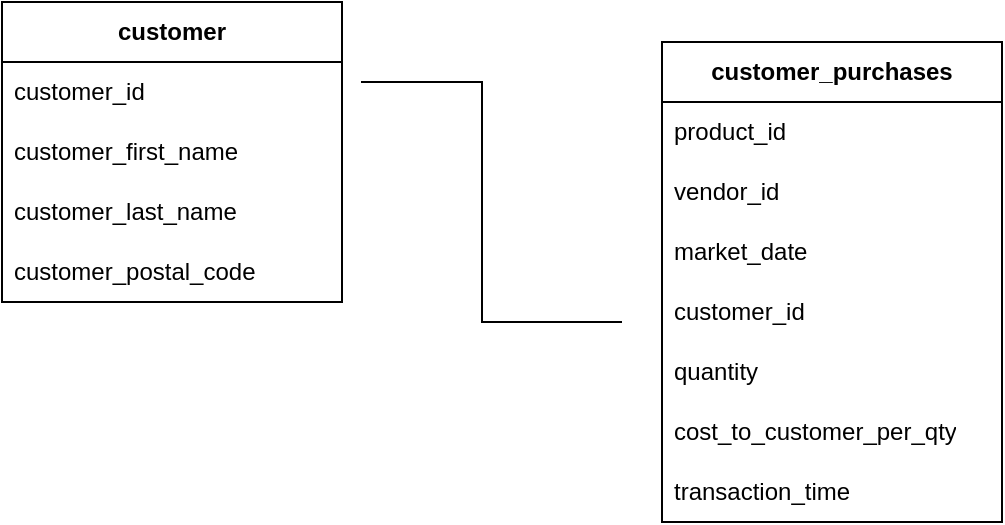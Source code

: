 <mxfile version="26.0.6">
  <diagram name="Page-1" id="8naHgdkzd_9BG4RrhU00">
    <mxGraphModel dx="1050" dy="522" grid="1" gridSize="10" guides="1" tooltips="1" connect="1" arrows="1" fold="1" page="1" pageScale="1" pageWidth="850" pageHeight="1100" math="0" shadow="0">
      <root>
        <mxCell id="0" />
        <mxCell id="1" parent="0" />
        <mxCell id="hcFi3E0c0oblkc54NvXP-9" value="&lt;b&gt;customer&lt;/b&gt;" style="swimlane;fontStyle=0;childLayout=stackLayout;horizontal=1;startSize=30;horizontalStack=0;resizeParent=1;resizeParentMax=0;resizeLast=0;collapsible=1;marginBottom=0;whiteSpace=wrap;html=1;" vertex="1" parent="1">
          <mxGeometry x="120" y="130" width="170" height="150" as="geometry" />
        </mxCell>
        <mxCell id="hcFi3E0c0oblkc54NvXP-10" value="customer_id" style="text;strokeColor=none;fillColor=none;align=left;verticalAlign=middle;spacingLeft=4;spacingRight=4;overflow=hidden;points=[[0,0.5],[1,0.5]];portConstraint=eastwest;rotatable=0;whiteSpace=wrap;html=1;" vertex="1" parent="hcFi3E0c0oblkc54NvXP-9">
          <mxGeometry y="30" width="170" height="30" as="geometry" />
        </mxCell>
        <mxCell id="hcFi3E0c0oblkc54NvXP-11" value="customer_first_name" style="text;strokeColor=none;fillColor=none;align=left;verticalAlign=middle;spacingLeft=4;spacingRight=4;overflow=hidden;points=[[0,0.5],[1,0.5]];portConstraint=eastwest;rotatable=0;whiteSpace=wrap;html=1;" vertex="1" parent="hcFi3E0c0oblkc54NvXP-9">
          <mxGeometry y="60" width="170" height="30" as="geometry" />
        </mxCell>
        <mxCell id="hcFi3E0c0oblkc54NvXP-12" value="customer_last_name" style="text;strokeColor=none;fillColor=none;align=left;verticalAlign=middle;spacingLeft=4;spacingRight=4;overflow=hidden;points=[[0,0.5],[1,0.5]];portConstraint=eastwest;rotatable=0;whiteSpace=wrap;html=1;" vertex="1" parent="hcFi3E0c0oblkc54NvXP-9">
          <mxGeometry y="90" width="170" height="30" as="geometry" />
        </mxCell>
        <mxCell id="hcFi3E0c0oblkc54NvXP-13" value="customer_postal_code" style="text;strokeColor=none;fillColor=none;align=left;verticalAlign=middle;spacingLeft=4;spacingRight=4;overflow=hidden;points=[[0,0.5],[1,0.5]];portConstraint=eastwest;rotatable=0;whiteSpace=wrap;html=1;" vertex="1" parent="hcFi3E0c0oblkc54NvXP-9">
          <mxGeometry y="120" width="170" height="30" as="geometry" />
        </mxCell>
        <mxCell id="hcFi3E0c0oblkc54NvXP-14" value="&lt;b&gt;customer_purchases&lt;/b&gt;" style="swimlane;fontStyle=0;childLayout=stackLayout;horizontal=1;startSize=30;horizontalStack=0;resizeParent=1;resizeParentMax=0;resizeLast=0;collapsible=1;marginBottom=0;whiteSpace=wrap;html=1;" vertex="1" parent="1">
          <mxGeometry x="450" y="150" width="170" height="240" as="geometry" />
        </mxCell>
        <mxCell id="hcFi3E0c0oblkc54NvXP-15" value="product_id" style="text;strokeColor=none;fillColor=none;align=left;verticalAlign=middle;spacingLeft=4;spacingRight=4;overflow=hidden;points=[[0,0.5],[1,0.5]];portConstraint=eastwest;rotatable=0;whiteSpace=wrap;html=1;" vertex="1" parent="hcFi3E0c0oblkc54NvXP-14">
          <mxGeometry y="30" width="170" height="30" as="geometry" />
        </mxCell>
        <mxCell id="hcFi3E0c0oblkc54NvXP-16" value="vendor_id" style="text;strokeColor=none;fillColor=none;align=left;verticalAlign=middle;spacingLeft=4;spacingRight=4;overflow=hidden;points=[[0,0.5],[1,0.5]];portConstraint=eastwest;rotatable=0;whiteSpace=wrap;html=1;" vertex="1" parent="hcFi3E0c0oblkc54NvXP-14">
          <mxGeometry y="60" width="170" height="30" as="geometry" />
        </mxCell>
        <mxCell id="hcFi3E0c0oblkc54NvXP-17" value="market_date" style="text;strokeColor=none;fillColor=none;align=left;verticalAlign=middle;spacingLeft=4;spacingRight=4;overflow=hidden;points=[[0,0.5],[1,0.5]];portConstraint=eastwest;rotatable=0;whiteSpace=wrap;html=1;" vertex="1" parent="hcFi3E0c0oblkc54NvXP-14">
          <mxGeometry y="90" width="170" height="30" as="geometry" />
        </mxCell>
        <mxCell id="hcFi3E0c0oblkc54NvXP-18" value="customer_id" style="text;strokeColor=none;fillColor=none;align=left;verticalAlign=middle;spacingLeft=4;spacingRight=4;overflow=hidden;points=[[0,0.5],[1,0.5]];portConstraint=eastwest;rotatable=0;whiteSpace=wrap;html=1;" vertex="1" parent="hcFi3E0c0oblkc54NvXP-14">
          <mxGeometry y="120" width="170" height="30" as="geometry" />
        </mxCell>
        <mxCell id="hcFi3E0c0oblkc54NvXP-19" value="quantity" style="text;strokeColor=none;fillColor=none;align=left;verticalAlign=middle;spacingLeft=4;spacingRight=4;overflow=hidden;points=[[0,0.5],[1,0.5]];portConstraint=eastwest;rotatable=0;whiteSpace=wrap;html=1;" vertex="1" parent="hcFi3E0c0oblkc54NvXP-14">
          <mxGeometry y="150" width="170" height="30" as="geometry" />
        </mxCell>
        <mxCell id="hcFi3E0c0oblkc54NvXP-20" value="cost_to_customer_per_qty" style="text;strokeColor=none;fillColor=none;align=left;verticalAlign=middle;spacingLeft=4;spacingRight=4;overflow=hidden;points=[[0,0.5],[1,0.5]];portConstraint=eastwest;rotatable=0;whiteSpace=wrap;html=1;" vertex="1" parent="hcFi3E0c0oblkc54NvXP-14">
          <mxGeometry y="180" width="170" height="30" as="geometry" />
        </mxCell>
        <mxCell id="hcFi3E0c0oblkc54NvXP-21" value="transaction_time" style="text;strokeColor=none;fillColor=none;align=left;verticalAlign=middle;spacingLeft=4;spacingRight=4;overflow=hidden;points=[[0,0.5],[1,0.5]];portConstraint=eastwest;rotatable=0;whiteSpace=wrap;html=1;" vertex="1" parent="hcFi3E0c0oblkc54NvXP-14">
          <mxGeometry y="210" width="170" height="30" as="geometry" />
        </mxCell>
        <mxCell id="hcFi3E0c0oblkc54NvXP-23" value="" style="shape=partialRectangle;whiteSpace=wrap;html=1;top=0;left=0;fillColor=none;rotation=-90;" vertex="1" parent="1">
          <mxGeometry x="270" y="200" width="120" height="60" as="geometry" />
        </mxCell>
        <mxCell id="hcFi3E0c0oblkc54NvXP-26" value="" style="endArrow=none;html=1;rounded=0;" edge="1" parent="1">
          <mxGeometry width="50" height="50" relative="1" as="geometry">
            <mxPoint x="360" y="290" as="sourcePoint" />
            <mxPoint x="430" y="290" as="targetPoint" />
          </mxGeometry>
        </mxCell>
      </root>
    </mxGraphModel>
  </diagram>
</mxfile>
